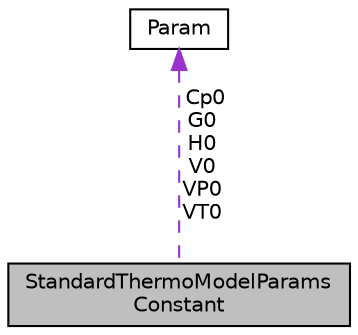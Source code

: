 digraph "StandardThermoModelParamsConstant"
{
 // INTERACTIVE_SVG=YES
 // LATEX_PDF_SIZE
  bgcolor="transparent";
  edge [fontname="Helvetica",fontsize="10",labelfontname="Helvetica",labelfontsize="10"];
  node [fontname="Helvetica",fontsize="10",shape=record];
  Node1 [label="StandardThermoModelParams\lConstant",height=0.2,width=0.4,color="black", fillcolor="grey75", style="filled", fontcolor="black",tooltip="The parameters in the constant model for calculating standard thermodynamic properties of species."];
  Node2 -> Node1 [dir="back",color="darkorchid3",fontsize="10",style="dashed",label=" Cp0\nG0\nH0\nV0\nVP0\nVT0" ,fontname="Helvetica"];
  Node2 [label="Param",height=0.2,width=0.4,color="black",URL="$class_reaktoro_1_1_param.html",tooltip="A type used to represent the value of a parameter and its lower and upper bounds."];
}
